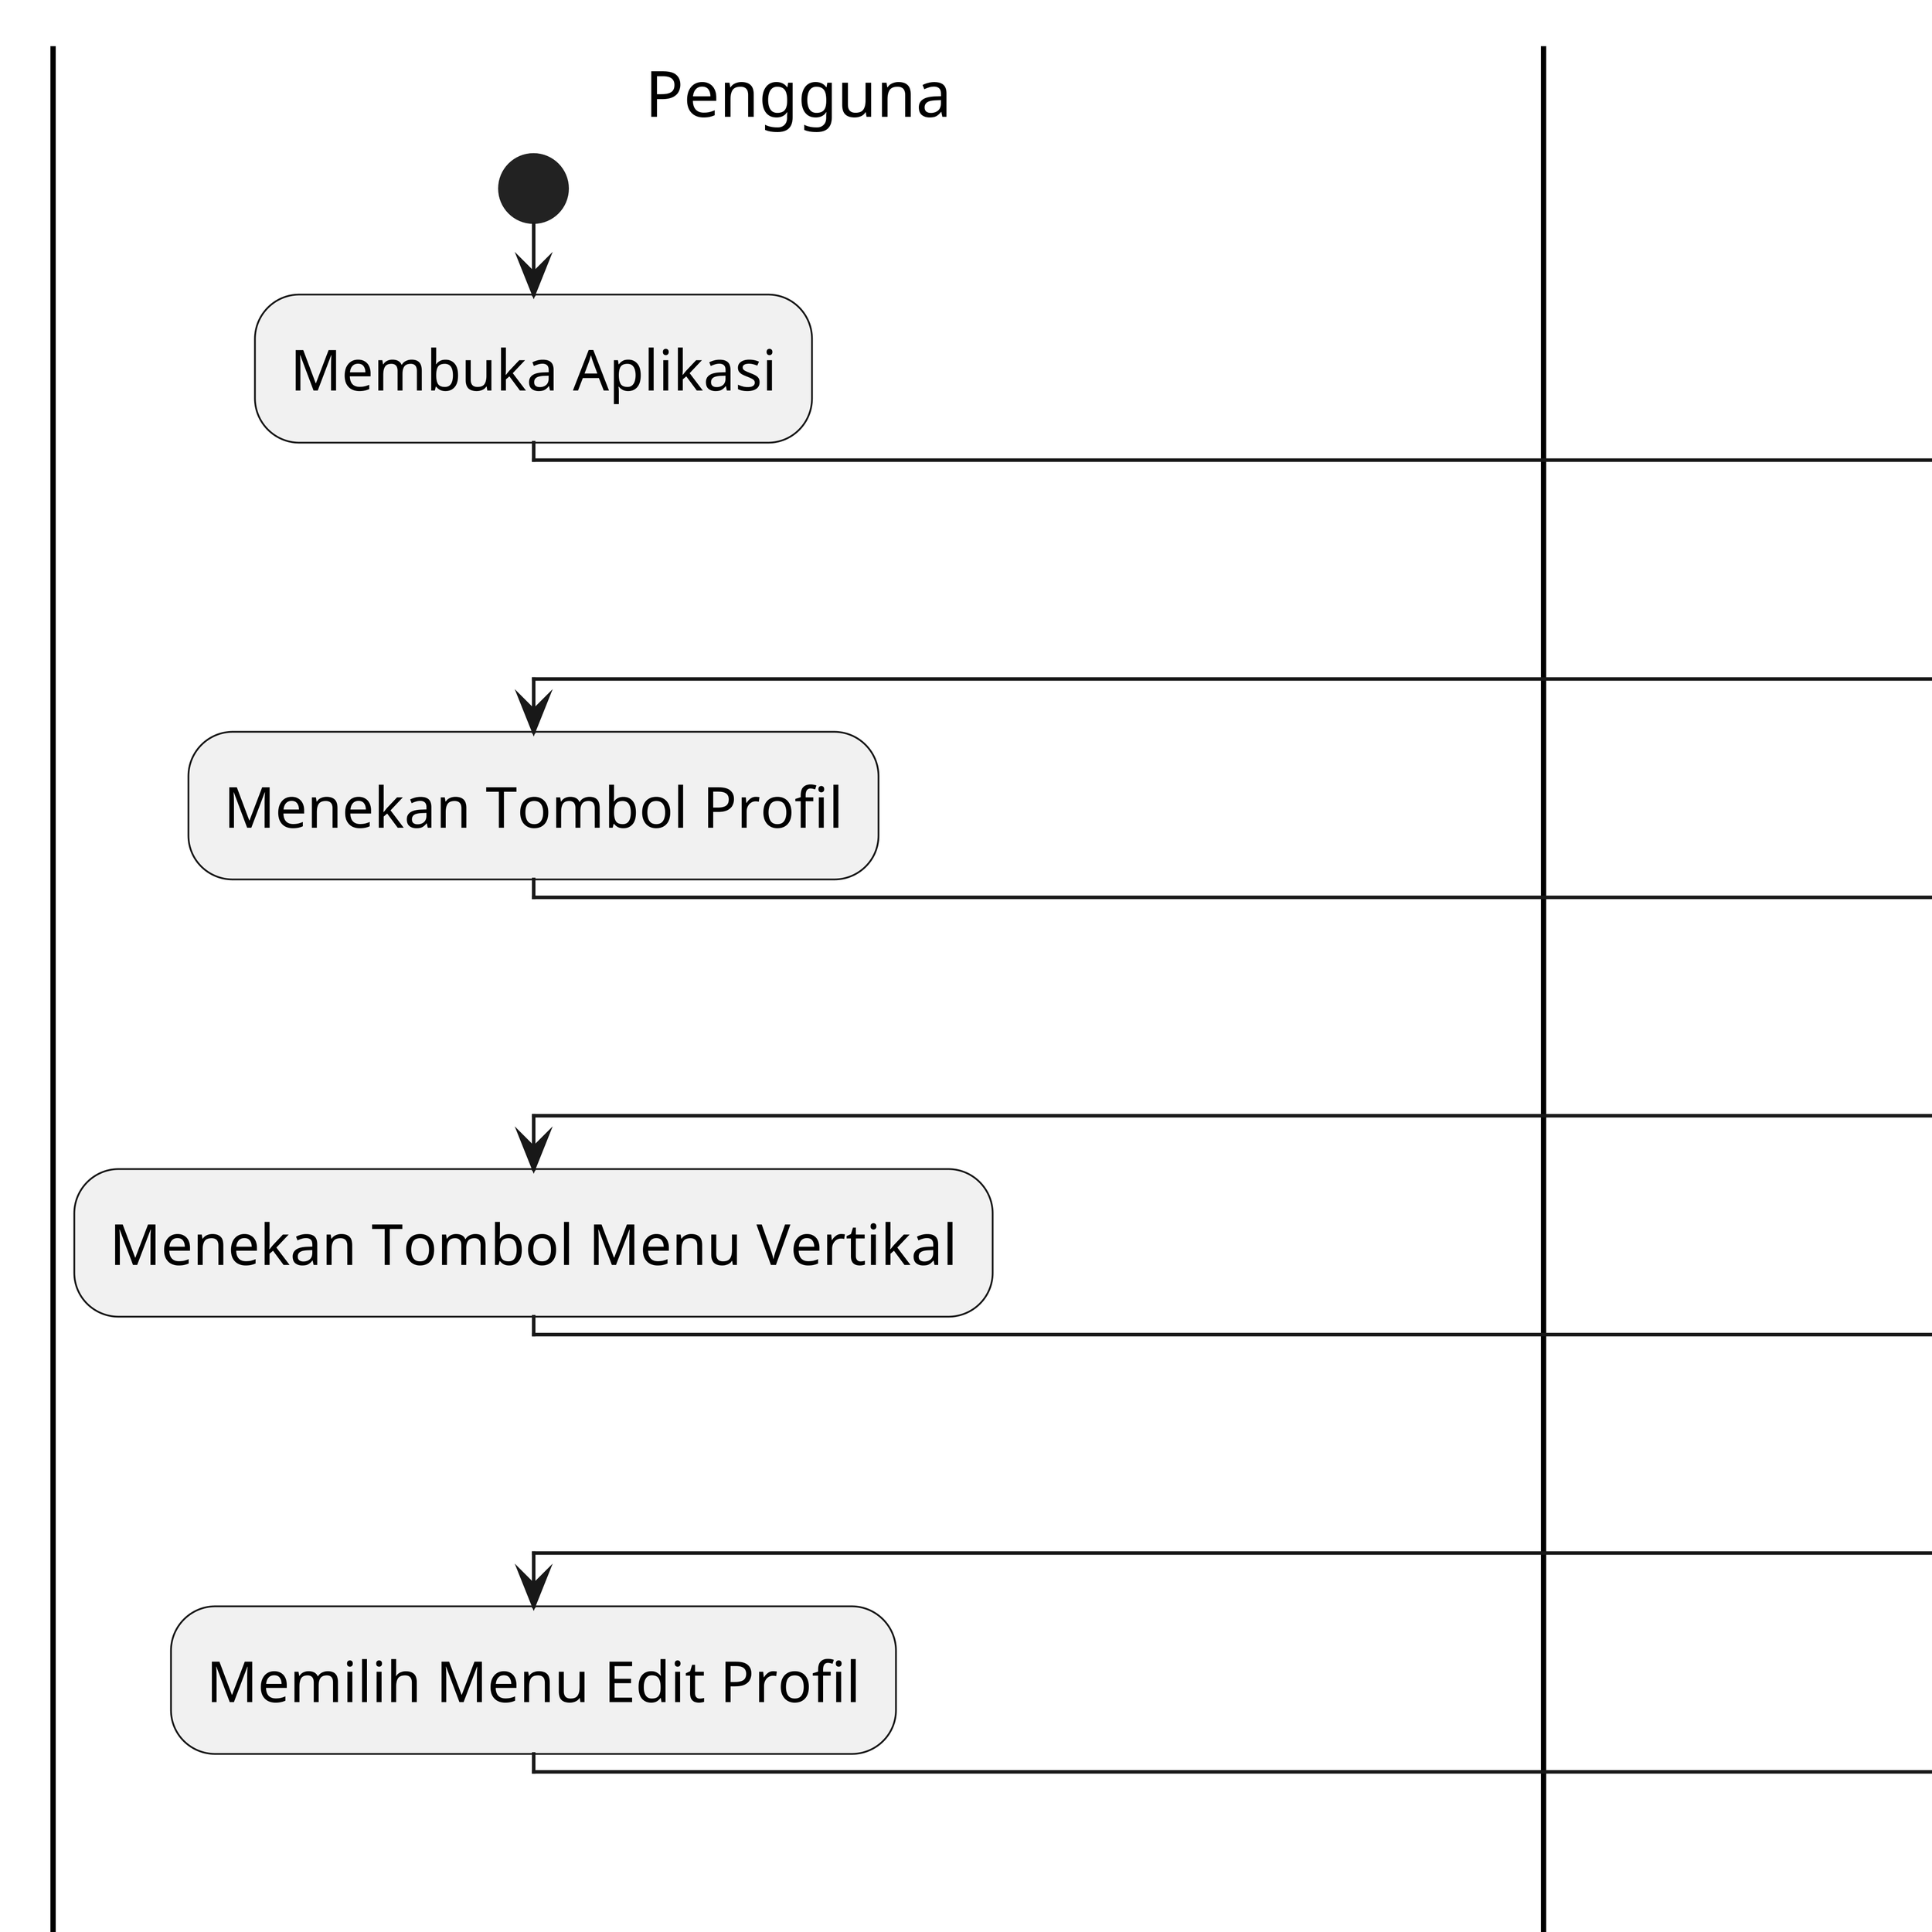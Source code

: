 @startuml
'https://plantuml.com/activity-diagram-beta

skinparam defaultTextAlignment center
skinparam activityFontSize 16
skinparam conditionStyle diamond
skinparam dpi 720
|Pengguna|
start
:Membuka Aplikasi;
|Aplikasi|
:Menampilkan Halaman Home;
|Pengguna|
:Menekan Tombol Profil;
|Aplikasi|
:Menampilkan ke Halaman Profil;
|Pengguna|
:Menekan Tombol Menu Vertikal;
|Aplikasi|
:menampilkan Menu Dialog;
|Pengguna|
:Memilih Menu Edit Profil;
|Aplikasi|
:Navigasi ke Halaman Edit Profil;
repeat
    |Pengguna|
    :Mengisi Data;
    note right
        Mengubah data seperti
        nama, bio, status ketersedian
        mengikuti lomba, fakultas,
        dan lain-lain
    end note
    :Menekan Tombol Simpan;
    |Aplikasi|
    :Validasi;
repeat while (data valid?) is (tidak)
->ya;
note left
  Melakukan pengecekan
  apakah nama dan foto
  tidak kosong. Serta foto tidak
  lebih dari 2 MB
end note
:Mengirim Data ke Web Service;
|Web Service|
:Menerima Data;
:Mengirim Respons;
|Aplikasi|
if(sukses?) then (ya)
    :Menampilkan Notifikasi Berhasil;
else(tidak)
    :Menampilkan Notifikasi Kesalahan;
endif
stop
@enduml
